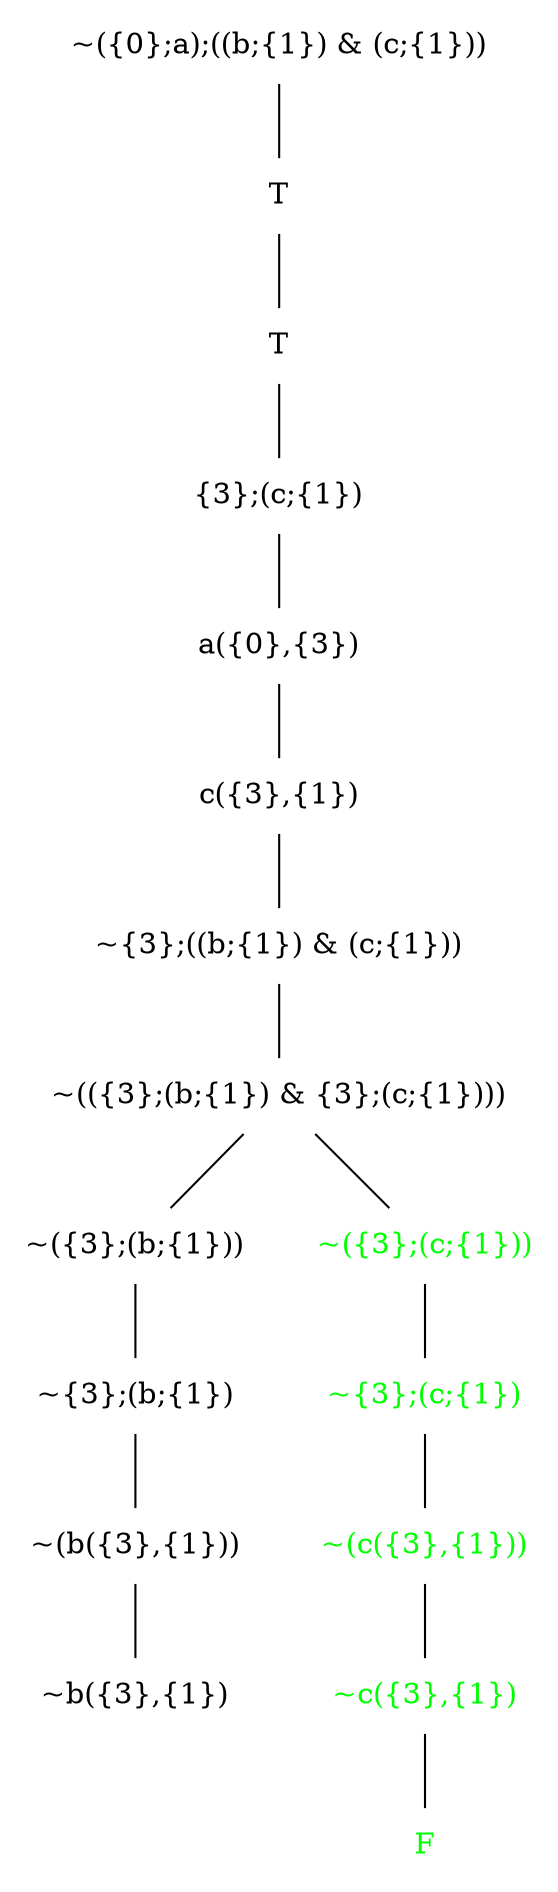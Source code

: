 graph {
node[shape="plaintext"]
N0x1477041f0[label="~({0};a);((b;{1}) & (c;{1}))"];
N0x147704690[label="T"];
N0x14770a040[label="T"];
N0x147704890[label="{3};(c;{1})"];
N0x147704c50[label="a({0},{3})"];
N0x147709f70[label="c({3},{1})"];
N0x147704db0[label="~{3};((b;{1}) & (c;{1}))"];
N0x147704ed0[label="~(({3};(b;{1}) & {3};(c;{1})))"];
N0x147706030[label="~({3};(b;{1}))"];
N0x147705550[label="~{3};(b;{1})"];
N0x1477056a0[label="~(b({3},{1}))"];
N0x147705730[label="~b({3},{1})"];
N0x1477056a0 -- N0x147705730;
N0x147705550 -- N0x1477056a0;
N0x147706030 -- N0x147705550;
N0x147704ed0 -- N0x147706030;
N0x147705220[label="~({3};(c;{1}))", fontcolor=green];
N0x147705620[label="~{3};(c;{1})", fontcolor=green];
N0x147705660[label="~(c({3},{1}))", fontcolor=green];
N0x147706230[label="~c({3},{1})", fontcolor=green];
N0x147706270[label="F", fontcolor=green];
N0x147706230 -- N0x147706270;
N0x147705660 -- N0x147706230;
N0x147705620 -- N0x147705660;
N0x147705220 -- N0x147705620;
N0x147704ed0 -- N0x147705220;
N0x147704db0 -- N0x147704ed0;
N0x147709f70 -- N0x147704db0;
N0x147704c50 -- N0x147709f70;
N0x147704890 -- N0x147704c50;
N0x14770a040 -- N0x147704890;
N0x147704690 -- N0x14770a040;
N0x1477041f0 -- N0x147704690;
}

